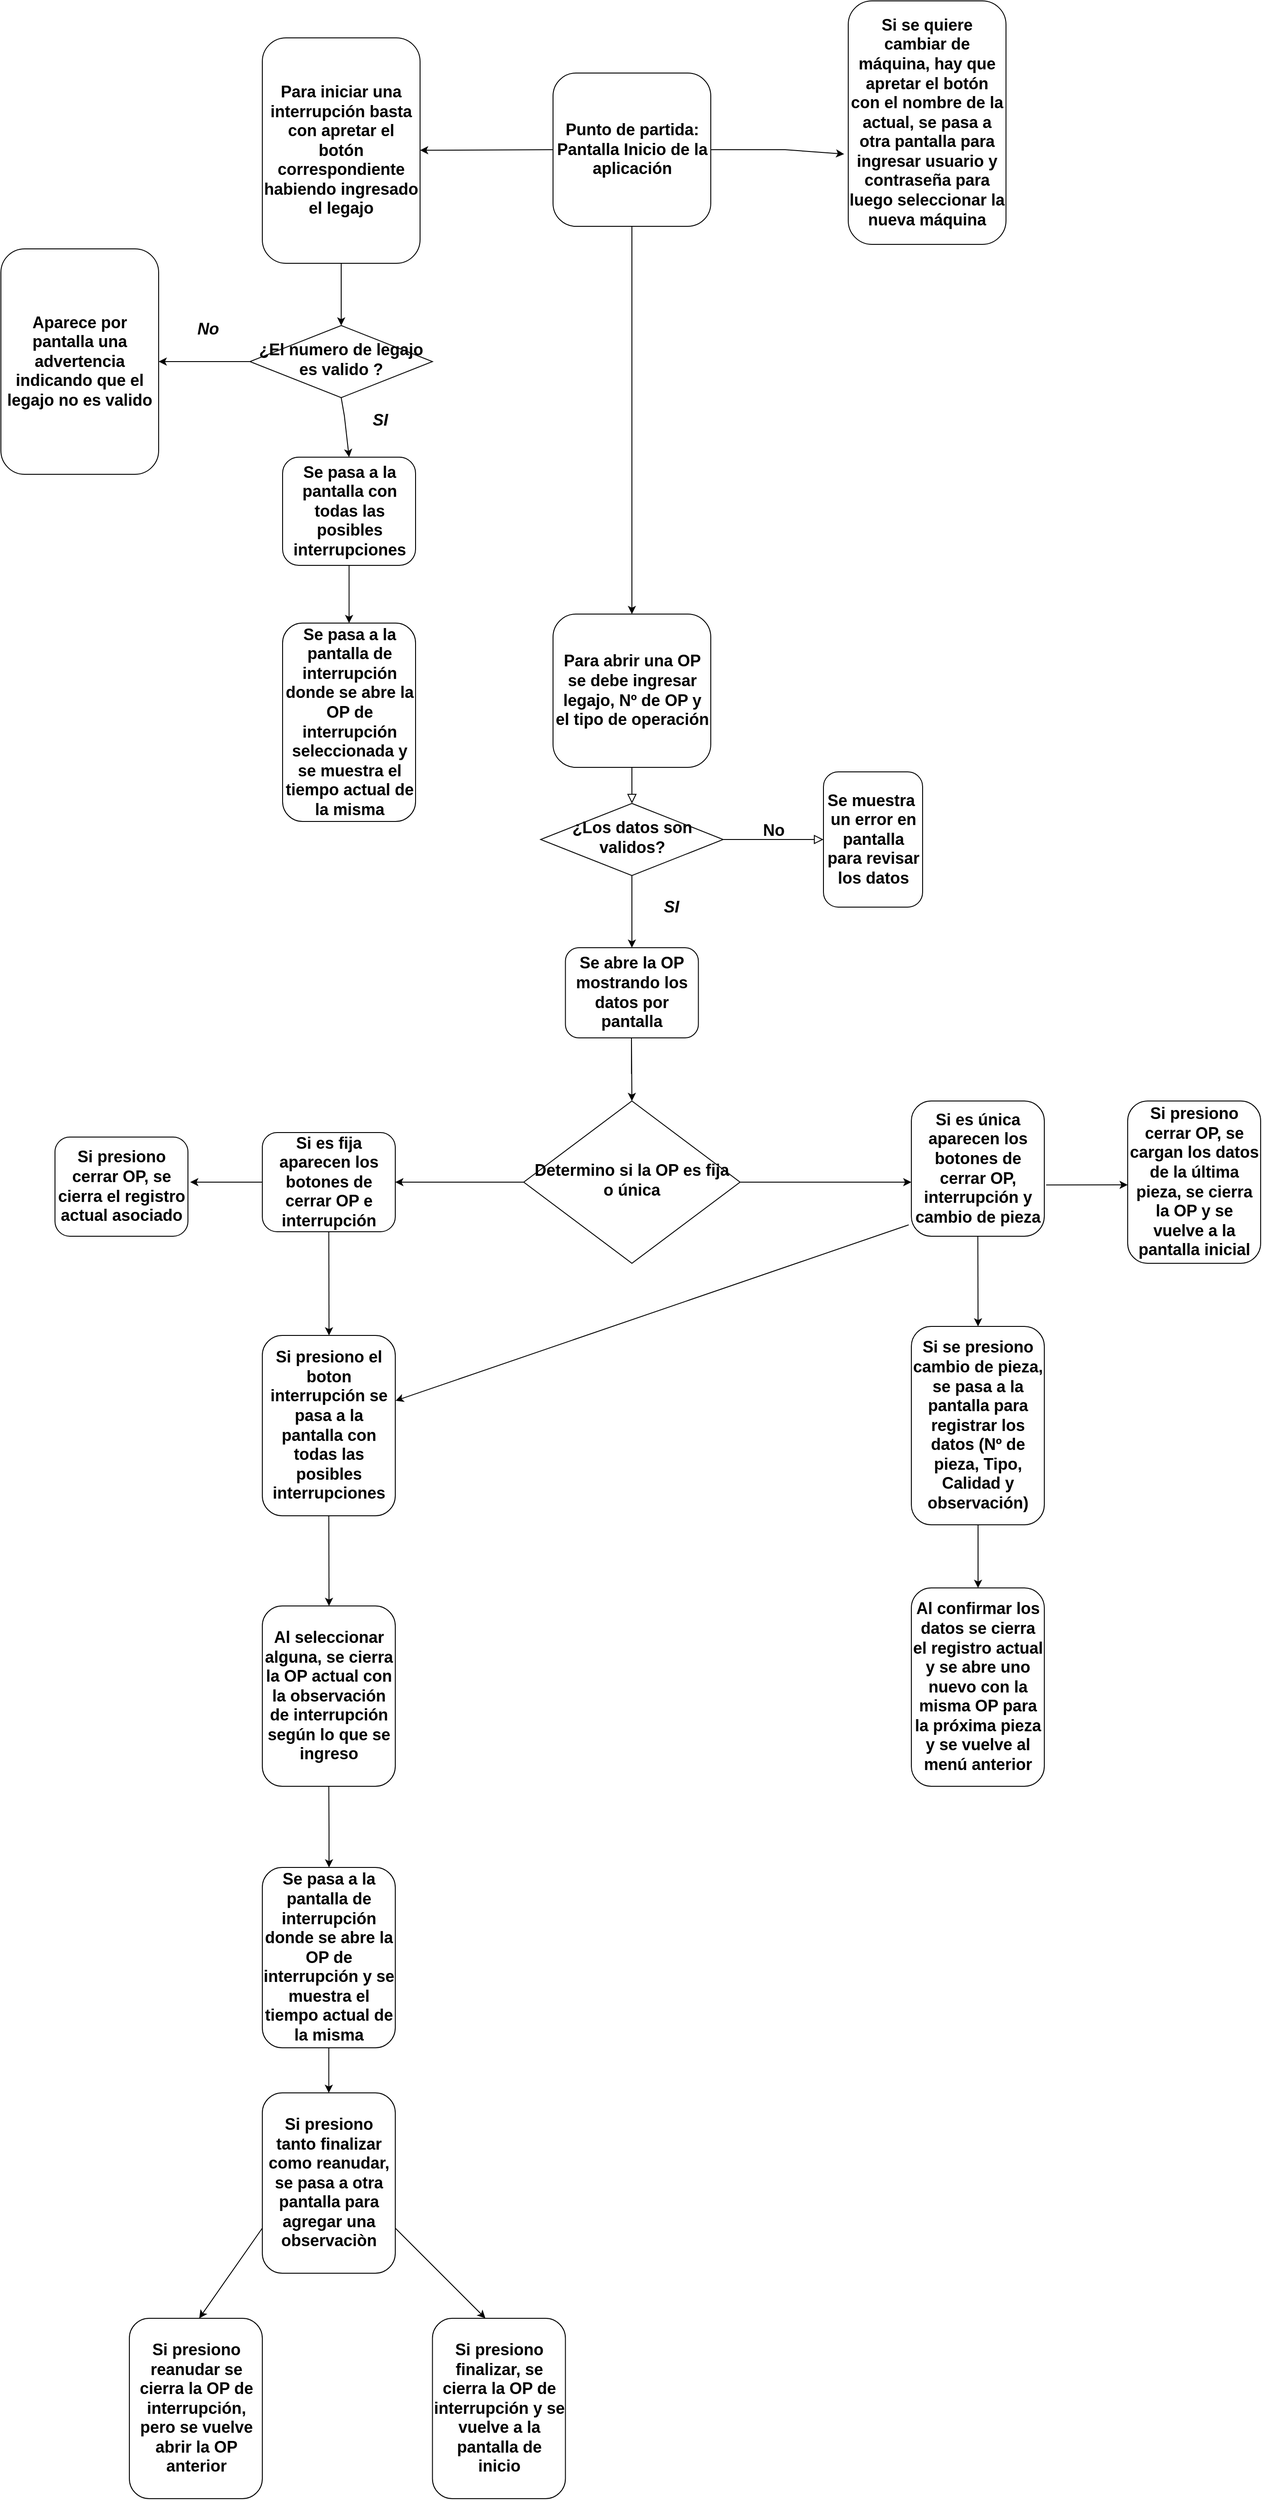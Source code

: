 <mxfile version="15.7.3" type="github">
  <diagram id="C5RBs43oDa-KdzZeNtuy" name="Page-1">
    <mxGraphModel dx="1021" dy="2905" grid="1" gridSize="10" guides="1" tooltips="1" connect="1" arrows="1" fold="1" page="1" pageScale="1" pageWidth="827" pageHeight="1169" math="0" shadow="0">
      <root>
        <mxCell id="WIyWlLk6GJQsqaUBKTNV-0" />
        <mxCell id="WIyWlLk6GJQsqaUBKTNV-1" parent="WIyWlLk6GJQsqaUBKTNV-0" />
        <mxCell id="WIyWlLk6GJQsqaUBKTNV-2" value="" style="rounded=0;html=1;jettySize=auto;orthogonalLoop=1;fontSize=11;endArrow=block;endFill=0;endSize=8;strokeWidth=1;shadow=0;labelBackgroundColor=none;edgeStyle=orthogonalEdgeStyle;" parent="WIyWlLk6GJQsqaUBKTNV-1" source="WIyWlLk6GJQsqaUBKTNV-3" target="WIyWlLk6GJQsqaUBKTNV-6" edge="1">
          <mxGeometry relative="1" as="geometry" />
        </mxCell>
        <mxCell id="WIyWlLk6GJQsqaUBKTNV-3" value="Para abrir una OP&lt;br style=&quot;font-size: 18px&quot;&gt;se debe ingresar legajo, Nº de OP y el tipo de operación" style="rounded=1;whiteSpace=wrap;html=1;fontSize=18;glass=0;strokeWidth=1;shadow=0;fontStyle=1" parent="WIyWlLk6GJQsqaUBKTNV-1" vertex="1">
          <mxGeometry x="612.5" y="-530" width="175" height="170" as="geometry" />
        </mxCell>
        <mxCell id="WIyWlLk6GJQsqaUBKTNV-5" value="No" style="edgeStyle=orthogonalEdgeStyle;rounded=0;html=1;jettySize=auto;orthogonalLoop=1;fontSize=18;endArrow=block;endFill=0;endSize=8;strokeWidth=1;shadow=0;labelBackgroundColor=none;fontStyle=1" parent="WIyWlLk6GJQsqaUBKTNV-1" source="WIyWlLk6GJQsqaUBKTNV-6" target="WIyWlLk6GJQsqaUBKTNV-7" edge="1">
          <mxGeometry y="10" relative="1" as="geometry">
            <mxPoint as="offset" />
          </mxGeometry>
        </mxCell>
        <mxCell id="JvSJvUOATyo0fjj9ybYs-0" style="edgeStyle=orthogonalEdgeStyle;rounded=0;orthogonalLoop=1;jettySize=auto;html=1;exitX=0.5;exitY=1;exitDx=0;exitDy=0;entryX=0.5;entryY=0;entryDx=0;entryDy=0;" parent="WIyWlLk6GJQsqaUBKTNV-1" source="WIyWlLk6GJQsqaUBKTNV-6" target="JvSJvUOATyo0fjj9ybYs-1" edge="1">
          <mxGeometry relative="1" as="geometry">
            <mxPoint x="782.5" y="-210" as="targetPoint" />
            <Array as="points" />
          </mxGeometry>
        </mxCell>
        <mxCell id="WIyWlLk6GJQsqaUBKTNV-6" value="¿Los datos son validos?" style="rhombus;whiteSpace=wrap;html=1;shadow=0;fontFamily=Helvetica;fontSize=18;align=center;strokeWidth=1;spacing=6;spacingTop=-4;fontStyle=1" parent="WIyWlLk6GJQsqaUBKTNV-1" vertex="1">
          <mxGeometry x="598.75" y="-320" width="202.5" height="80" as="geometry" />
        </mxCell>
        <mxCell id="WIyWlLk6GJQsqaUBKTNV-7" value="Se muestra&amp;nbsp; un error en pantalla para revisar los datos" style="rounded=1;whiteSpace=wrap;html=1;fontSize=18;glass=0;strokeWidth=1;shadow=0;fontStyle=1" parent="WIyWlLk6GJQsqaUBKTNV-1" vertex="1">
          <mxGeometry x="912.5" y="-355" width="110" height="150" as="geometry" />
        </mxCell>
        <mxCell id="JvSJvUOATyo0fjj9ybYs-1" value="Se abre la OP mostrando los datos por pantalla" style="rounded=1;whiteSpace=wrap;html=1;fontSize=18;glass=0;strokeWidth=1;shadow=0;fontStyle=1" parent="WIyWlLk6GJQsqaUBKTNV-1" vertex="1">
          <mxGeometry x="626.25" y="-160" width="147.5" height="100" as="geometry" />
        </mxCell>
        <mxCell id="JvSJvUOATyo0fjj9ybYs-3" style="edgeStyle=orthogonalEdgeStyle;rounded=0;orthogonalLoop=1;jettySize=auto;html=1;exitX=0.5;exitY=1;exitDx=0;exitDy=0;" parent="WIyWlLk6GJQsqaUBKTNV-1" edge="1">
          <mxGeometry relative="1" as="geometry">
            <mxPoint x="700" y="10" as="targetPoint" />
            <mxPoint x="699.5" y="-20" as="sourcePoint" />
            <Array as="points">
              <mxPoint x="699.5" y="-60" />
              <mxPoint x="699.5" y="-60" />
            </Array>
          </mxGeometry>
        </mxCell>
        <mxCell id="JvSJvUOATyo0fjj9ybYs-4" value="Determino si la OP es fija o única" style="rhombus;whiteSpace=wrap;html=1;shadow=0;fontFamily=Helvetica;fontSize=18;align=center;strokeWidth=1;spacing=6;spacingTop=-4;fontStyle=1" parent="WIyWlLk6GJQsqaUBKTNV-1" vertex="1">
          <mxGeometry x="580" y="10" width="240" height="180" as="geometry" />
        </mxCell>
        <mxCell id="JvSJvUOATyo0fjj9ybYs-9" value="Si es única aparecen los botones de cerrar OP, interrupción y cambio de pieza" style="rounded=1;whiteSpace=wrap;html=1;fontSize=18;glass=0;strokeWidth=1;shadow=0;fontStyle=1" parent="WIyWlLk6GJQsqaUBKTNV-1" vertex="1">
          <mxGeometry x="1010.0" y="10" width="147.5" height="150" as="geometry" />
        </mxCell>
        <mxCell id="JvSJvUOATyo0fjj9ybYs-11" value="Si es fija aparecen los botones de cerrar OP e interrupción" style="rounded=1;whiteSpace=wrap;html=1;fontSize=18;glass=0;strokeWidth=1;shadow=0;fontStyle=1" parent="WIyWlLk6GJQsqaUBKTNV-1" vertex="1">
          <mxGeometry x="290" y="45" width="147.5" height="110" as="geometry" />
        </mxCell>
        <mxCell id="JvSJvUOATyo0fjj9ybYs-16" value="" style="endArrow=classic;html=1;rounded=0;fontSize=18;exitX=1;exitY=0.5;exitDx=0;exitDy=0;entryX=0;entryY=0.6;entryDx=0;entryDy=0;entryPerimeter=0;" parent="WIyWlLk6GJQsqaUBKTNV-1" source="JvSJvUOATyo0fjj9ybYs-4" target="JvSJvUOATyo0fjj9ybYs-9" edge="1">
          <mxGeometry width="50" height="50" relative="1" as="geometry">
            <mxPoint x="860" y="150" as="sourcePoint" />
            <mxPoint x="930" y="140" as="targetPoint" />
          </mxGeometry>
        </mxCell>
        <mxCell id="JvSJvUOATyo0fjj9ybYs-17" value="" style="endArrow=classic;html=1;rounded=0;fontSize=18;entryX=1;entryY=0.5;entryDx=0;entryDy=0;" parent="WIyWlLk6GJQsqaUBKTNV-1" source="JvSJvUOATyo0fjj9ybYs-4" target="JvSJvUOATyo0fjj9ybYs-11" edge="1">
          <mxGeometry width="50" height="50" relative="1" as="geometry">
            <mxPoint x="490" y="160" as="sourcePoint" />
            <mxPoint x="540" y="110" as="targetPoint" />
          </mxGeometry>
        </mxCell>
        <mxCell id="JvSJvUOATyo0fjj9ybYs-18" value="" style="endArrow=classic;html=1;rounded=0;fontSize=18;exitX=0.5;exitY=1;exitDx=0;exitDy=0;" parent="WIyWlLk6GJQsqaUBKTNV-1" source="JvSJvUOATyo0fjj9ybYs-11" edge="1">
          <mxGeometry width="50" height="50" relative="1" as="geometry">
            <mxPoint x="580" y="280" as="sourcePoint" />
            <mxPoint x="364" y="270" as="targetPoint" />
          </mxGeometry>
        </mxCell>
        <mxCell id="JvSJvUOATyo0fjj9ybYs-19" value="Si presiono el boton interrupción se pasa a la pantalla con todas las posibles interrupciones" style="rounded=1;whiteSpace=wrap;html=1;fontSize=18;glass=0;strokeWidth=1;shadow=0;fontStyle=1" parent="WIyWlLk6GJQsqaUBKTNV-1" vertex="1">
          <mxGeometry x="290" y="270" width="147.5" height="200" as="geometry" />
        </mxCell>
        <mxCell id="JvSJvUOATyo0fjj9ybYs-20" value="" style="endArrow=classic;html=1;rounded=0;fontSize=18;exitX=0.5;exitY=1;exitDx=0;exitDy=0;" parent="WIyWlLk6GJQsqaUBKTNV-1" source="JvSJvUOATyo0fjj9ybYs-19" edge="1">
          <mxGeometry width="50" height="50" relative="1" as="geometry">
            <mxPoint x="460" y="410" as="sourcePoint" />
            <mxPoint x="364" y="570" as="targetPoint" />
            <Array as="points" />
          </mxGeometry>
        </mxCell>
        <mxCell id="JvSJvUOATyo0fjj9ybYs-21" value="Al seleccionar alguna, se cierra la OP actual con la observación de interrupción según lo que se ingreso" style="rounded=1;whiteSpace=wrap;html=1;fontSize=18;glass=0;strokeWidth=1;shadow=0;fontStyle=1" parent="WIyWlLk6GJQsqaUBKTNV-1" vertex="1">
          <mxGeometry x="290" y="570" width="147.5" height="200" as="geometry" />
        </mxCell>
        <mxCell id="JvSJvUOATyo0fjj9ybYs-22" value="" style="endArrow=classic;html=1;rounded=0;fontSize=18;exitX=0.5;exitY=1;exitDx=0;exitDy=0;" parent="WIyWlLk6GJQsqaUBKTNV-1" source="JvSJvUOATyo0fjj9ybYs-21" edge="1">
          <mxGeometry width="50" height="50" relative="1" as="geometry">
            <mxPoint x="460" y="750" as="sourcePoint" />
            <mxPoint x="364" y="860" as="targetPoint" />
            <Array as="points">
              <mxPoint x="364" y="820" />
            </Array>
          </mxGeometry>
        </mxCell>
        <mxCell id="JvSJvUOATyo0fjj9ybYs-23" value="Se pasa a la pantalla de interrupción donde se abre la OP de interrupción y se muestra el tiempo actual de la misma" style="rounded=1;whiteSpace=wrap;html=1;fontSize=18;glass=0;strokeWidth=1;shadow=0;fontStyle=1" parent="WIyWlLk6GJQsqaUBKTNV-1" vertex="1">
          <mxGeometry x="290" y="860" width="147.5" height="200" as="geometry" />
        </mxCell>
        <mxCell id="JvSJvUOATyo0fjj9ybYs-25" value="" style="endArrow=classic;html=1;rounded=0;fontSize=18;" parent="WIyWlLk6GJQsqaUBKTNV-1" edge="1">
          <mxGeometry width="50" height="50" relative="1" as="geometry">
            <mxPoint x="437.5" y="1260" as="sourcePoint" />
            <mxPoint x="537.5" y="1360" as="targetPoint" />
            <Array as="points">
              <mxPoint x="507.5" y="1330" />
            </Array>
          </mxGeometry>
        </mxCell>
        <mxCell id="JvSJvUOATyo0fjj9ybYs-26" value="" style="endArrow=classic;html=1;rounded=0;fontSize=18;" parent="WIyWlLk6GJQsqaUBKTNV-1" edge="1">
          <mxGeometry width="50" height="50" relative="1" as="geometry">
            <mxPoint x="290" y="1260" as="sourcePoint" />
            <mxPoint x="220" y="1360" as="targetPoint" />
            <Array as="points" />
          </mxGeometry>
        </mxCell>
        <mxCell id="JvSJvUOATyo0fjj9ybYs-27" value="Si presiono finalizar, se cierra la OP de interrupción y se vuelve a la pantalla de inicio" style="rounded=1;whiteSpace=wrap;html=1;fontSize=18;glass=0;strokeWidth=1;shadow=0;fontStyle=1" parent="WIyWlLk6GJQsqaUBKTNV-1" vertex="1">
          <mxGeometry x="478.75" y="1360" width="147.5" height="200" as="geometry" />
        </mxCell>
        <mxCell id="JvSJvUOATyo0fjj9ybYs-28" value="Si presiono reanudar se cierra la OP de interrupción, pero se vuelve abrir la OP anterior" style="rounded=1;whiteSpace=wrap;html=1;fontSize=18;glass=0;strokeWidth=1;shadow=0;fontStyle=1" parent="WIyWlLk6GJQsqaUBKTNV-1" vertex="1">
          <mxGeometry x="142.5" y="1360" width="147.5" height="200" as="geometry" />
        </mxCell>
        <mxCell id="JvSJvUOATyo0fjj9ybYs-29" value="Si presiono tanto finalizar como reanudar, se pasa a otra pantalla para agregar una observaciòn" style="rounded=1;whiteSpace=wrap;html=1;fontSize=18;glass=0;strokeWidth=1;shadow=0;fontStyle=1" parent="WIyWlLk6GJQsqaUBKTNV-1" vertex="1">
          <mxGeometry x="290" y="1110" width="147.5" height="200" as="geometry" />
        </mxCell>
        <mxCell id="JvSJvUOATyo0fjj9ybYs-30" value="" style="endArrow=classic;html=1;rounded=0;fontSize=18;exitX=0.5;exitY=1;exitDx=0;exitDy=0;entryX=0.5;entryY=0;entryDx=0;entryDy=0;" parent="WIyWlLk6GJQsqaUBKTNV-1" source="JvSJvUOATyo0fjj9ybYs-23" target="JvSJvUOATyo0fjj9ybYs-29" edge="1">
          <mxGeometry width="50" height="50" relative="1" as="geometry">
            <mxPoint x="520" y="1110" as="sourcePoint" />
            <mxPoint x="620" y="1210" as="targetPoint" />
            <Array as="points" />
          </mxGeometry>
        </mxCell>
        <mxCell id="JvSJvUOATyo0fjj9ybYs-31" value="" style="endArrow=classic;html=1;rounded=0;fontSize=18;entryX=1.002;entryY=0.362;entryDx=0;entryDy=0;entryPerimeter=0;exitX=-0.02;exitY=0.916;exitDx=0;exitDy=0;exitPerimeter=0;" parent="WIyWlLk6GJQsqaUBKTNV-1" source="JvSJvUOATyo0fjj9ybYs-9" target="JvSJvUOATyo0fjj9ybYs-19" edge="1">
          <mxGeometry width="50" height="50" relative="1" as="geometry">
            <mxPoint x="740" y="320" as="sourcePoint" />
            <mxPoint x="790" y="270" as="targetPoint" />
          </mxGeometry>
        </mxCell>
        <mxCell id="JvSJvUOATyo0fjj9ybYs-32" value="" style="endArrow=classic;html=1;rounded=0;fontSize=18;exitX=0;exitY=0.5;exitDx=0;exitDy=0;" parent="WIyWlLk6GJQsqaUBKTNV-1" source="JvSJvUOATyo0fjj9ybYs-11" edge="1">
          <mxGeometry width="50" height="50" relative="1" as="geometry">
            <mxPoint x="180" y="110" as="sourcePoint" />
            <mxPoint x="210" y="100" as="targetPoint" />
          </mxGeometry>
        </mxCell>
        <mxCell id="JvSJvUOATyo0fjj9ybYs-33" value="Si presiono cerrar OP, se cierra el registro actual asociado" style="rounded=1;whiteSpace=wrap;html=1;fontSize=18;glass=0;strokeWidth=1;shadow=0;fontStyle=1" parent="WIyWlLk6GJQsqaUBKTNV-1" vertex="1">
          <mxGeometry x="60" y="50" width="147.5" height="110" as="geometry" />
        </mxCell>
        <mxCell id="JvSJvUOATyo0fjj9ybYs-35" value="" style="endArrow=classic;html=1;rounded=0;fontSize=18;exitX=0.5;exitY=1;exitDx=0;exitDy=0;" parent="WIyWlLk6GJQsqaUBKTNV-1" source="JvSJvUOATyo0fjj9ybYs-9" edge="1">
          <mxGeometry width="50" height="50" relative="1" as="geometry">
            <mxPoint x="1180" y="290" as="sourcePoint" />
            <mxPoint x="1084" y="260" as="targetPoint" />
          </mxGeometry>
        </mxCell>
        <mxCell id="JvSJvUOATyo0fjj9ybYs-36" value="Si se presiono cambio de pieza, se pasa a la pantalla para registrar los datos (Nº de pieza, Tipo, Calidad y observación)" style="rounded=1;whiteSpace=wrap;html=1;fontSize=18;glass=0;strokeWidth=1;shadow=0;fontStyle=1" parent="WIyWlLk6GJQsqaUBKTNV-1" vertex="1">
          <mxGeometry x="1010" y="260" width="147.5" height="220" as="geometry" />
        </mxCell>
        <mxCell id="JvSJvUOATyo0fjj9ybYs-37" value="" style="endArrow=classic;html=1;rounded=0;fontSize=18;" parent="WIyWlLk6GJQsqaUBKTNV-1" edge="1">
          <mxGeometry width="50" height="50" relative="1" as="geometry">
            <mxPoint x="1084" y="480" as="sourcePoint" />
            <mxPoint x="1084" y="550" as="targetPoint" />
            <Array as="points">
              <mxPoint x="1084" y="510" />
              <mxPoint x="1084" y="530" />
            </Array>
          </mxGeometry>
        </mxCell>
        <mxCell id="JvSJvUOATyo0fjj9ybYs-38" value="Al confirmar los datos se cierra el registro actual y se abre uno nuevo con la misma OP para la próxima pieza y se vuelve al menú anterior" style="rounded=1;whiteSpace=wrap;html=1;fontSize=18;glass=0;strokeWidth=1;shadow=0;fontStyle=1" parent="WIyWlLk6GJQsqaUBKTNV-1" vertex="1">
          <mxGeometry x="1010" y="550" width="147.5" height="220" as="geometry" />
        </mxCell>
        <mxCell id="JvSJvUOATyo0fjj9ybYs-39" value="" style="endArrow=classic;html=1;rounded=0;fontSize=18;exitX=1.014;exitY=0.621;exitDx=0;exitDy=0;exitPerimeter=0;" parent="WIyWlLk6GJQsqaUBKTNV-1" source="JvSJvUOATyo0fjj9ybYs-9" edge="1">
          <mxGeometry width="50" height="50" relative="1" as="geometry">
            <mxPoint x="1190" y="170" as="sourcePoint" />
            <mxPoint x="1250" y="103" as="targetPoint" />
          </mxGeometry>
        </mxCell>
        <mxCell id="JvSJvUOATyo0fjj9ybYs-40" value="Si presiono cerrar OP, se cargan los datos de la última pieza, se cierra la OP y se vuelve a la pantalla inicial" style="rounded=1;whiteSpace=wrap;html=1;fontSize=18;glass=0;strokeWidth=1;shadow=0;fontStyle=1" parent="WIyWlLk6GJQsqaUBKTNV-1" vertex="1">
          <mxGeometry x="1250" y="10" width="147.5" height="180" as="geometry" />
        </mxCell>
        <mxCell id="JvSJvUOATyo0fjj9ybYs-41" value="" style="endArrow=classic;html=1;rounded=0;fontSize=18;exitX=1;exitY=0.5;exitDx=0;exitDy=0;entryX=-0.026;entryY=0.629;entryDx=0;entryDy=0;entryPerimeter=0;" parent="WIyWlLk6GJQsqaUBKTNV-1" source="HYYa3hcysCOjEyR11MOB-1" edge="1" target="JvSJvUOATyo0fjj9ybYs-42">
          <mxGeometry width="50" height="50" relative="1" as="geometry">
            <mxPoint x="570" y="-360" as="sourcePoint" />
            <mxPoint x="900" y="-1020" as="targetPoint" />
            <Array as="points">
              <mxPoint x="840" y="-1045" />
              <mxPoint x="870" y="-1045" />
            </Array>
          </mxGeometry>
        </mxCell>
        <mxCell id="JvSJvUOATyo0fjj9ybYs-42" value="Si se quiere cambiar de máquina, hay que apretar el botón con el nombre de la actual, se pasa a otra pantalla para ingresar usuario y contraseña para luego seleccionar la nueva máquina" style="rounded=1;whiteSpace=wrap;html=1;fontSize=18;glass=0;strokeWidth=1;shadow=0;fontStyle=1" parent="WIyWlLk6GJQsqaUBKTNV-1" vertex="1">
          <mxGeometry x="940" y="-1210" width="175" height="270" as="geometry" />
        </mxCell>
        <mxCell id="HYYa3hcysCOjEyR11MOB-0" value="" style="endArrow=classic;html=1;rounded=0;exitX=0;exitY=0.5;exitDx=0;exitDy=0;" edge="1" parent="WIyWlLk6GJQsqaUBKTNV-1" source="HYYa3hcysCOjEyR11MOB-1" target="HYYa3hcysCOjEyR11MOB-5">
          <mxGeometry width="50" height="50" relative="1" as="geometry">
            <mxPoint x="630" y="-360" as="sourcePoint" />
            <mxPoint x="470" y="-705" as="targetPoint" />
            <Array as="points" />
          </mxGeometry>
        </mxCell>
        <mxCell id="HYYa3hcysCOjEyR11MOB-1" value="Punto de partida:&lt;br&gt;Pantalla Inicio de la aplicación" style="rounded=1;whiteSpace=wrap;html=1;fontSize=18;glass=0;strokeWidth=1;shadow=0;fontStyle=1" vertex="1" parent="WIyWlLk6GJQsqaUBKTNV-1">
          <mxGeometry x="612.5" y="-1130" width="175" height="170" as="geometry" />
        </mxCell>
        <mxCell id="HYYa3hcysCOjEyR11MOB-2" value="" style="endArrow=classic;html=1;rounded=0;entryX=0.5;entryY=0;entryDx=0;entryDy=0;exitX=0.5;exitY=1;exitDx=0;exitDy=0;" edge="1" parent="WIyWlLk6GJQsqaUBKTNV-1" source="HYYa3hcysCOjEyR11MOB-1" target="WIyWlLk6GJQsqaUBKTNV-3">
          <mxGeometry width="50" height="50" relative="1" as="geometry">
            <mxPoint x="680" y="-610" as="sourcePoint" />
            <mxPoint x="730" y="-660" as="targetPoint" />
          </mxGeometry>
        </mxCell>
        <mxCell id="HYYa3hcysCOjEyR11MOB-5" value="Para iniciar una interrupción basta con apretar el botón correspondiente habiendo ingresado el legajo" style="rounded=1;whiteSpace=wrap;html=1;fontSize=18;glass=0;strokeWidth=1;shadow=0;fontStyle=1" vertex="1" parent="WIyWlLk6GJQsqaUBKTNV-1">
          <mxGeometry x="290" y="-1169" width="175" height="250" as="geometry" />
        </mxCell>
        <mxCell id="HYYa3hcysCOjEyR11MOB-6" value="¿El numero de legajo es valido ?" style="rhombus;whiteSpace=wrap;html=1;shadow=0;fontFamily=Helvetica;fontSize=18;align=center;strokeWidth=1;spacing=6;spacingTop=-4;fontStyle=1" vertex="1" parent="WIyWlLk6GJQsqaUBKTNV-1">
          <mxGeometry x="276.25" y="-850" width="202.5" height="80" as="geometry" />
        </mxCell>
        <mxCell id="HYYa3hcysCOjEyR11MOB-7" value="" style="endArrow=classic;html=1;rounded=0;entryX=0.5;entryY=0;entryDx=0;entryDy=0;exitX=0.5;exitY=1;exitDx=0;exitDy=0;" edge="1" parent="WIyWlLk6GJQsqaUBKTNV-1" source="HYYa3hcysCOjEyR11MOB-5" target="HYYa3hcysCOjEyR11MOB-6">
          <mxGeometry width="50" height="50" relative="1" as="geometry">
            <mxPoint x="381" y="-580" as="sourcePoint" />
            <mxPoint x="460" y="-450" as="targetPoint" />
          </mxGeometry>
        </mxCell>
        <mxCell id="HYYa3hcysCOjEyR11MOB-8" value="&lt;b&gt;&lt;i&gt;&lt;font style=&quot;font-size: 18px&quot;&gt;SI&lt;/font&gt;&lt;/i&gt;&lt;/b&gt;" style="text;html=1;strokeColor=none;fillColor=none;align=center;verticalAlign=middle;whiteSpace=wrap;rounded=0;" vertex="1" parent="WIyWlLk6GJQsqaUBKTNV-1">
          <mxGeometry x="713.75" y="-220" width="60" height="30" as="geometry" />
        </mxCell>
        <mxCell id="HYYa3hcysCOjEyR11MOB-9" value="&lt;span style=&quot;font-size: 18px&quot;&gt;&lt;b&gt;&lt;i&gt;No&lt;br&gt;&lt;br&gt;&lt;/i&gt;&lt;/b&gt;&lt;/span&gt;" style="text;html=1;strokeColor=none;fillColor=none;align=center;verticalAlign=middle;whiteSpace=wrap;rounded=0;" vertex="1" parent="WIyWlLk6GJQsqaUBKTNV-1">
          <mxGeometry x="200" y="-850" width="60" height="30" as="geometry" />
        </mxCell>
        <mxCell id="HYYa3hcysCOjEyR11MOB-10" value="&lt;b&gt;&lt;i&gt;&lt;font style=&quot;font-size: 18px&quot;&gt;SI&lt;/font&gt;&lt;/i&gt;&lt;/b&gt;" style="text;html=1;strokeColor=none;fillColor=none;align=center;verticalAlign=middle;whiteSpace=wrap;rounded=0;" vertex="1" parent="WIyWlLk6GJQsqaUBKTNV-1">
          <mxGeometry x="391.25" y="-760" width="60" height="30" as="geometry" />
        </mxCell>
        <mxCell id="HYYa3hcysCOjEyR11MOB-12" value="" style="endArrow=classic;html=1;rounded=0;fontSize=18;exitX=0;exitY=0.5;exitDx=0;exitDy=0;" edge="1" parent="WIyWlLk6GJQsqaUBKTNV-1" source="HYYa3hcysCOjEyR11MOB-6" target="HYYa3hcysCOjEyR11MOB-14">
          <mxGeometry width="50" height="50" relative="1" as="geometry">
            <mxPoint x="450" y="-460" as="sourcePoint" />
            <mxPoint x="190" y="-490" as="targetPoint" />
          </mxGeometry>
        </mxCell>
        <mxCell id="HYYa3hcysCOjEyR11MOB-14" value="Aparece por pantalla una advertencia indicando que el legajo no es valido" style="rounded=1;whiteSpace=wrap;html=1;fontSize=18;glass=0;strokeWidth=1;shadow=0;fontStyle=1" vertex="1" parent="WIyWlLk6GJQsqaUBKTNV-1">
          <mxGeometry y="-935" width="175" height="250" as="geometry" />
        </mxCell>
        <mxCell id="HYYa3hcysCOjEyR11MOB-15" value="" style="endArrow=classic;html=1;rounded=0;fontSize=18;exitX=0.5;exitY=1;exitDx=0;exitDy=0;entryX=0.5;entryY=0;entryDx=0;entryDy=0;" edge="1" parent="WIyWlLk6GJQsqaUBKTNV-1" source="HYYa3hcysCOjEyR11MOB-6" target="HYYa3hcysCOjEyR11MOB-16">
          <mxGeometry width="50" height="50" relative="1" as="geometry">
            <mxPoint x="540" y="-400" as="sourcePoint" />
            <mxPoint x="381" y="-340" as="targetPoint" />
            <Array as="points">
              <mxPoint x="381" y="-750" />
            </Array>
          </mxGeometry>
        </mxCell>
        <mxCell id="HYYa3hcysCOjEyR11MOB-16" value="Se pasa a la pantalla con todas las posibles interrupciones" style="rounded=1;whiteSpace=wrap;html=1;fontSize=18;glass=0;strokeWidth=1;shadow=0;fontStyle=1" vertex="1" parent="WIyWlLk6GJQsqaUBKTNV-1">
          <mxGeometry x="312.5" y="-704" width="147.5" height="120" as="geometry" />
        </mxCell>
        <mxCell id="HYYa3hcysCOjEyR11MOB-18" value="" style="endArrow=classic;html=1;rounded=0;fontSize=18;exitX=0.5;exitY=1;exitDx=0;exitDy=0;entryX=0.5;entryY=0;entryDx=0;entryDy=0;" edge="1" parent="WIyWlLk6GJQsqaUBKTNV-1" source="HYYa3hcysCOjEyR11MOB-16">
          <mxGeometry width="50" height="50" relative="1" as="geometry">
            <mxPoint x="300" y="-340" as="sourcePoint" />
            <mxPoint x="386.25" y="-520" as="targetPoint" />
          </mxGeometry>
        </mxCell>
        <mxCell id="HYYa3hcysCOjEyR11MOB-20" value="Se pasa a la pantalla de interrupción donde se abre la OP de interrupción seleccionada y se muestra el tiempo actual de la misma" style="rounded=1;whiteSpace=wrap;html=1;fontSize=18;glass=0;strokeWidth=1;shadow=0;fontStyle=1" vertex="1" parent="WIyWlLk6GJQsqaUBKTNV-1">
          <mxGeometry x="312.5" y="-520" width="147.5" height="220" as="geometry" />
        </mxCell>
      </root>
    </mxGraphModel>
  </diagram>
</mxfile>
